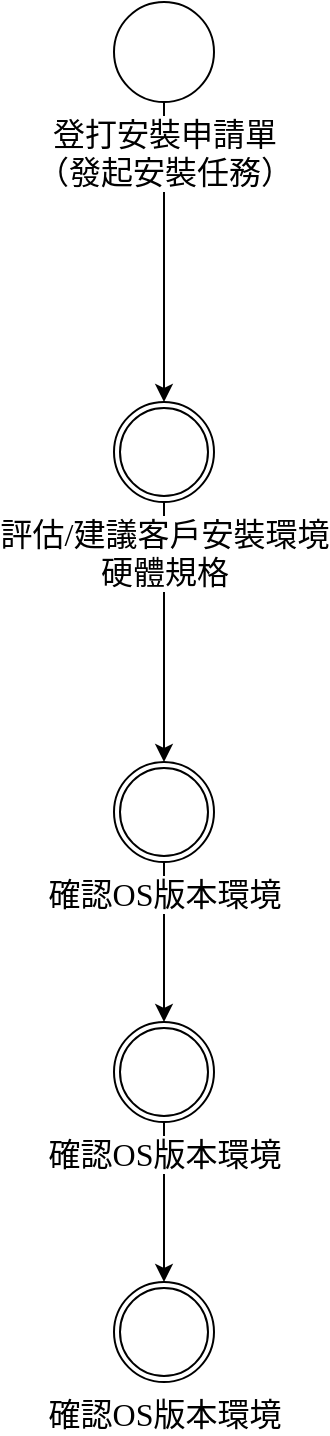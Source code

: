 <mxfile version="12.8.8" type="github">
  <diagram id="bk5-FLs20XoKkkuDS3l0" name="Page-1">
    <mxGraphModel dx="1550" dy="836" grid="1" gridSize="10" guides="1" tooltips="1" connect="1" arrows="1" fold="1" page="1" pageScale="1" pageWidth="827" pageHeight="1169" math="0" shadow="0" extFonts="Noto Sans TC^https://fonts.googleapis.com/css?family=Noto+Sans+TC">
      <root>
        <mxCell id="0" />
        <mxCell id="1" parent="0" />
        <mxCell id="BDj3PWCr5VNTGl5wN3B4-6" value="" style="edgeStyle=orthogonalEdgeStyle;rounded=0;orthogonalLoop=1;jettySize=auto;html=1;fontSize=16;" edge="1" parent="1" source="BDj3PWCr5VNTGl5wN3B4-1" target="BDj3PWCr5VNTGl5wN3B4-7">
          <mxGeometry relative="1" as="geometry">
            <mxPoint x="175" y="230" as="targetPoint" />
          </mxGeometry>
        </mxCell>
        <mxCell id="BDj3PWCr5VNTGl5wN3B4-1" value="登打安裝申請單&lt;br&gt;（發起安裝任務）" style="shape=mxgraph.bpmn.shape;html=1;verticalLabelPosition=bottom;labelBackgroundColor=#ffffff;verticalAlign=top;align=center;perimeter=ellipsePerimeter;outlineConnect=0;outline=standard;symbol=general;fontSize=16;fontFamily=Noto Sans TC;FType=g;" vertex="1" parent="1">
          <mxGeometry x="150" y="30" width="50" height="50" as="geometry" />
        </mxCell>
        <mxCell id="BDj3PWCr5VNTGl5wN3B4-2" style="edgeStyle=orthogonalEdgeStyle;rounded=0;orthogonalLoop=1;jettySize=auto;html=1;exitX=0.5;exitY=1;exitDx=0;exitDy=0;fontSize=16;" edge="1" parent="1" source="BDj3PWCr5VNTGl5wN3B4-1" target="BDj3PWCr5VNTGl5wN3B4-1">
          <mxGeometry relative="1" as="geometry" />
        </mxCell>
        <mxCell id="BDj3PWCr5VNTGl5wN3B4-9" value="" style="edgeStyle=orthogonalEdgeStyle;rounded=0;orthogonalLoop=1;jettySize=auto;html=1;fontSize=16;" edge="1" parent="1" source="BDj3PWCr5VNTGl5wN3B4-7" target="BDj3PWCr5VNTGl5wN3B4-8">
          <mxGeometry relative="1" as="geometry" />
        </mxCell>
        <mxCell id="BDj3PWCr5VNTGl5wN3B4-7" value="&lt;font face=&quot;Noto Sans TC&quot;&gt;評估/建議客戶安裝環境&lt;br&gt;硬體規格&lt;/font&gt;" style="shape=mxgraph.bpmn.shape;html=1;verticalLabelPosition=bottom;labelBackgroundColor=#ffffff;verticalAlign=top;align=center;perimeter=ellipsePerimeter;outlineConnect=0;outline=throwing;symbol=general;fontSize=16;" vertex="1" parent="1">
          <mxGeometry x="150" y="230" width="50" height="50" as="geometry" />
        </mxCell>
        <mxCell id="BDj3PWCr5VNTGl5wN3B4-13" value="" style="edgeStyle=orthogonalEdgeStyle;rounded=0;orthogonalLoop=1;jettySize=auto;html=1;fontSize=16;" edge="1" parent="1" source="BDj3PWCr5VNTGl5wN3B4-8" target="BDj3PWCr5VNTGl5wN3B4-12">
          <mxGeometry relative="1" as="geometry" />
        </mxCell>
        <mxCell id="BDj3PWCr5VNTGl5wN3B4-8" value="&lt;font face=&quot;noto sans tc&quot;&gt;確認OS版本環境&lt;/font&gt;" style="shape=mxgraph.bpmn.shape;html=1;verticalLabelPosition=bottom;labelBackgroundColor=#ffffff;verticalAlign=top;align=center;perimeter=ellipsePerimeter;outlineConnect=0;outline=throwing;symbol=general;fontSize=16;" vertex="1" parent="1">
          <mxGeometry x="150" y="410" width="50" height="50" as="geometry" />
        </mxCell>
        <mxCell id="BDj3PWCr5VNTGl5wN3B4-15" value="" style="edgeStyle=orthogonalEdgeStyle;rounded=0;orthogonalLoop=1;jettySize=auto;html=1;fontSize=16;" edge="1" parent="1" source="BDj3PWCr5VNTGl5wN3B4-12" target="BDj3PWCr5VNTGl5wN3B4-14">
          <mxGeometry relative="1" as="geometry" />
        </mxCell>
        <mxCell id="BDj3PWCr5VNTGl5wN3B4-12" value="&lt;font face=&quot;noto sans tc&quot;&gt;確認OS版本環境&lt;/font&gt;" style="shape=mxgraph.bpmn.shape;html=1;verticalLabelPosition=bottom;labelBackgroundColor=#ffffff;verticalAlign=top;align=center;perimeter=ellipsePerimeter;outlineConnect=0;outline=throwing;symbol=general;fontSize=16;" vertex="1" parent="1">
          <mxGeometry x="150" y="540" width="50" height="50" as="geometry" />
        </mxCell>
        <mxCell id="BDj3PWCr5VNTGl5wN3B4-14" value="&lt;font face=&quot;noto sans tc&quot;&gt;確認OS版本環境&lt;/font&gt;" style="shape=mxgraph.bpmn.shape;html=1;verticalLabelPosition=bottom;labelBackgroundColor=#ffffff;verticalAlign=top;align=center;perimeter=ellipsePerimeter;outlineConnect=0;outline=throwing;symbol=general;fontSize=16;" vertex="1" parent="1">
          <mxGeometry x="150" y="670" width="50" height="50" as="geometry" />
        </mxCell>
      </root>
    </mxGraphModel>
  </diagram>
</mxfile>

